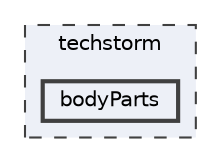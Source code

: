 digraph "techstorm/bodyParts"
{
 // LATEX_PDF_SIZE
  bgcolor="transparent";
  edge [fontname=Helvetica,fontsize=10,labelfontname=Helvetica,labelfontsize=10];
  node [fontname=Helvetica,fontsize=10,shape=box,height=0.2,width=0.4];
  compound=true
  subgraph clusterdir_8dd29cea68de92b9e200250b3bbc73cb {
    graph [ bgcolor="#edf0f7", pencolor="grey25", label="techstorm", fontname=Helvetica,fontsize=10 style="filled,dashed", URL="dir_8dd29cea68de92b9e200250b3bbc73cb.html",tooltip=""]
  dir_e128b32a6e567b3f3e96dc8117ed0d3b [label="bodyParts", fillcolor="#edf0f7", color="grey25", style="filled,bold", URL="dir_e128b32a6e567b3f3e96dc8117ed0d3b.html",tooltip=""];
  }
}
